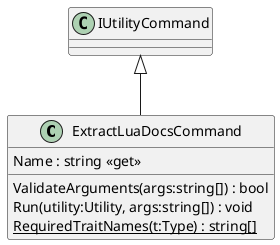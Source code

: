 @startuml
class ExtractLuaDocsCommand {
    Name : string <<get>>
    ValidateArguments(args:string[]) : bool
    Run(utility:Utility, args:string[]) : void
    {static} RequiredTraitNames(t:Type) : string[]
}
IUtilityCommand <|-- ExtractLuaDocsCommand
@enduml
